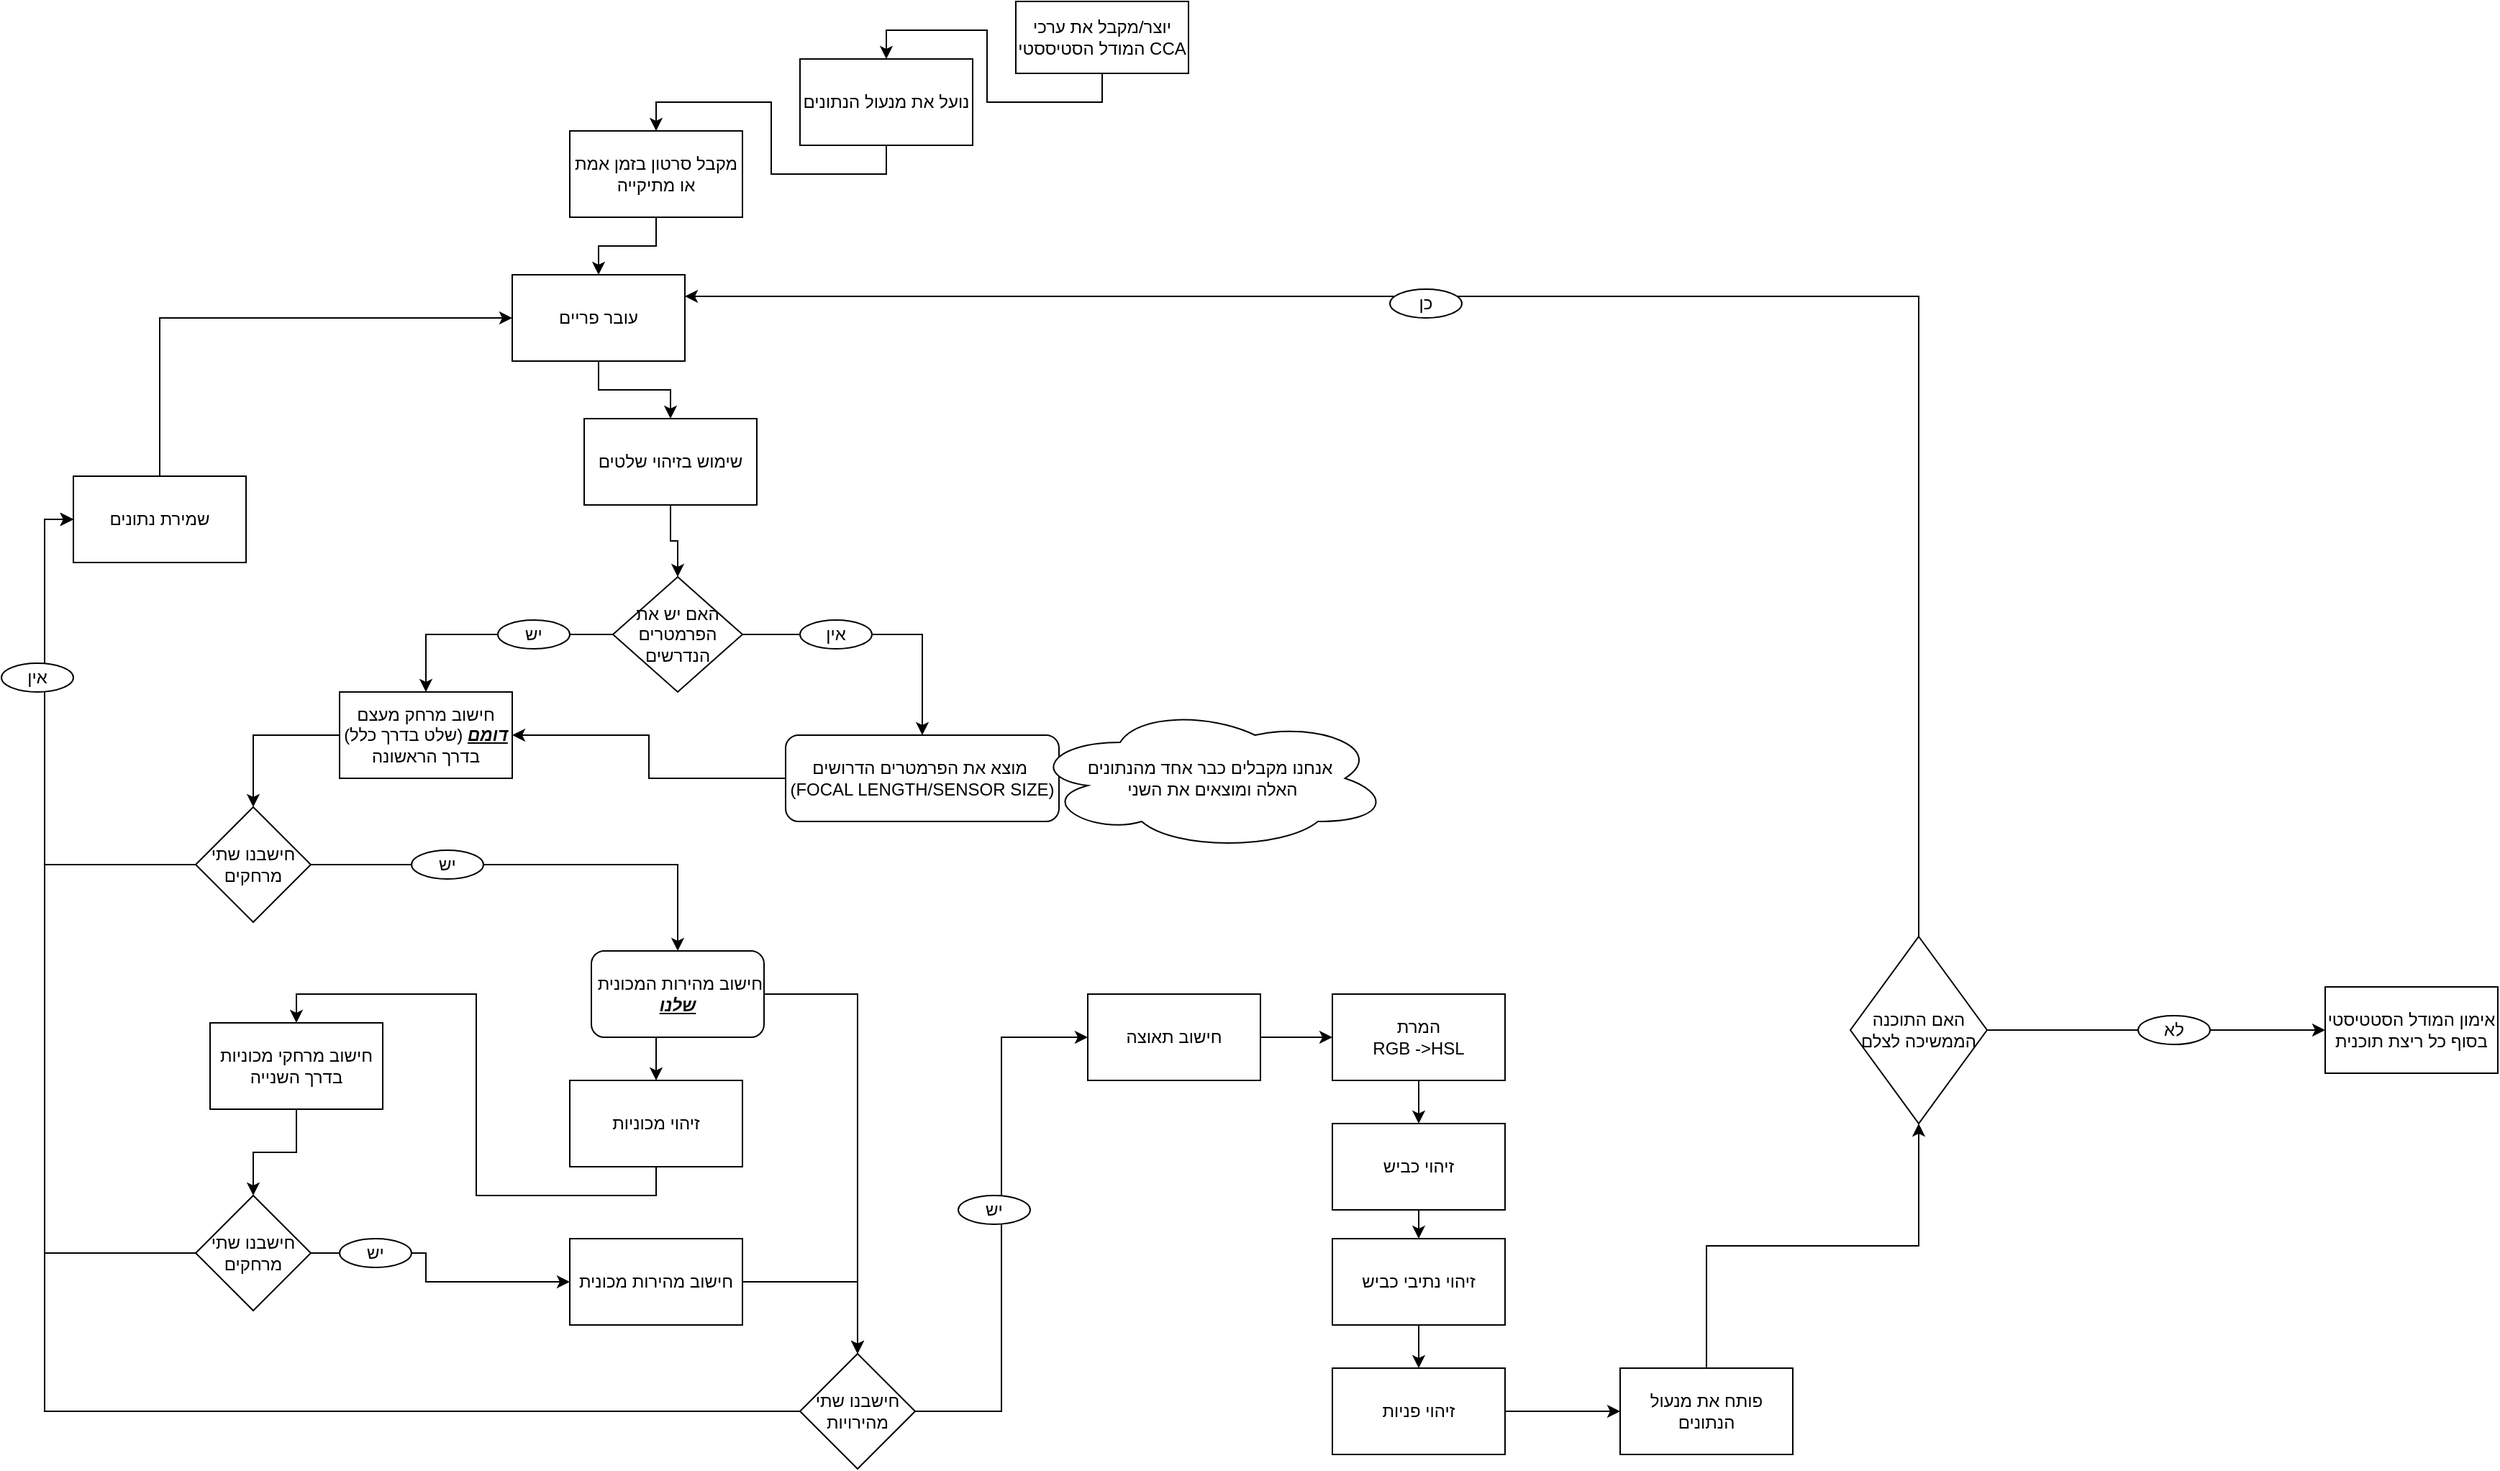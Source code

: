<mxfile version="22.0.4" type="gitlab">
  <diagram name="Page-1" id="QeGY7YJkOB6Gk27wGhlt">
    <mxGraphModel dx="2329" dy="2605" grid="1" gridSize="10" guides="1" tooltips="1" connect="1" arrows="1" fold="1" page="1" pageScale="1" pageWidth="850" pageHeight="1100" math="0" shadow="0">
      <root>
        <mxCell id="0" />
        <mxCell id="1" parent="0" />
        <mxCell id="LMJcDKzFn9YI1MvOlHuu-4" style="edgeStyle=orthogonalEdgeStyle;rounded=0;orthogonalLoop=1;jettySize=auto;html=1;exitX=0.5;exitY=1;exitDx=0;exitDy=0;entryX=0.5;entryY=0;entryDx=0;entryDy=0;" edge="1" parent="1" source="LMJcDKzFn9YI1MvOlHuu-96" target="LMJcDKzFn9YI1MvOlHuu-2">
          <mxGeometry relative="1" as="geometry" />
        </mxCell>
        <mxCell id="LMJcDKzFn9YI1MvOlHuu-1" value="יוצר/מקבל את ערכי המודל הסטיססטי CCA" style="rounded=0;whiteSpace=wrap;html=1;" vertex="1" parent="1">
          <mxGeometry x="710" y="-1090" width="120" height="50" as="geometry" />
        </mxCell>
        <mxCell id="LMJcDKzFn9YI1MvOlHuu-8" style="edgeStyle=orthogonalEdgeStyle;rounded=0;orthogonalLoop=1;jettySize=auto;html=1;exitX=0.5;exitY=1;exitDx=0;exitDy=0;entryX=0.5;entryY=0;entryDx=0;entryDy=0;" edge="1" parent="1" source="LMJcDKzFn9YI1MvOlHuu-29" target="LMJcDKzFn9YI1MvOlHuu-7">
          <mxGeometry relative="1" as="geometry" />
        </mxCell>
        <mxCell id="LMJcDKzFn9YI1MvOlHuu-2" value="מקבל סרטון בזמן אמת או מתיקייה" style="rounded=0;whiteSpace=wrap;html=1;" vertex="1" parent="1">
          <mxGeometry x="400" y="-1000" width="120" height="60" as="geometry" />
        </mxCell>
        <mxCell id="LMJcDKzFn9YI1MvOlHuu-12" style="edgeStyle=orthogonalEdgeStyle;rounded=0;orthogonalLoop=1;jettySize=auto;html=1;exitX=0;exitY=0.5;exitDx=0;exitDy=0;entryX=1;entryY=0.5;entryDx=0;entryDy=0;" edge="1" parent="1" source="LMJcDKzFn9YI1MvOlHuu-5" target="LMJcDKzFn9YI1MvOlHuu-10">
          <mxGeometry relative="1" as="geometry" />
        </mxCell>
        <mxCell id="LMJcDKzFn9YI1MvOlHuu-5" value="מוצא את הפרמטרים הדרושים&amp;nbsp;&lt;br&gt;(FOCAL LENGTH/SENSOR SIZE)" style="rounded=1;whiteSpace=wrap;html=1;" vertex="1" parent="1">
          <mxGeometry x="550" y="-580" width="190" height="60" as="geometry" />
        </mxCell>
        <mxCell id="LMJcDKzFn9YI1MvOlHuu-9" style="edgeStyle=orthogonalEdgeStyle;rounded=0;orthogonalLoop=1;jettySize=auto;html=1;exitX=1;exitY=0.5;exitDx=0;exitDy=0;entryX=0.5;entryY=0;entryDx=0;entryDy=0;" edge="1" parent="1" source="LMJcDKzFn9YI1MvOlHuu-7" target="LMJcDKzFn9YI1MvOlHuu-5">
          <mxGeometry relative="1" as="geometry" />
        </mxCell>
        <mxCell id="LMJcDKzFn9YI1MvOlHuu-11" style="edgeStyle=orthogonalEdgeStyle;rounded=0;orthogonalLoop=1;jettySize=auto;html=1;exitX=0;exitY=0.5;exitDx=0;exitDy=0;entryX=0.5;entryY=0;entryDx=0;entryDy=0;" edge="1" parent="1" source="LMJcDKzFn9YI1MvOlHuu-7" target="LMJcDKzFn9YI1MvOlHuu-10">
          <mxGeometry relative="1" as="geometry" />
        </mxCell>
        <mxCell id="LMJcDKzFn9YI1MvOlHuu-7" value="האם יש את הפרמטרים הנדרשים" style="rhombus;whiteSpace=wrap;html=1;" vertex="1" parent="1">
          <mxGeometry x="430" y="-690" width="90" height="80" as="geometry" />
        </mxCell>
        <mxCell id="LMJcDKzFn9YI1MvOlHuu-18" style="edgeStyle=orthogonalEdgeStyle;rounded=0;orthogonalLoop=1;jettySize=auto;html=1;exitX=0;exitY=0.5;exitDx=0;exitDy=0;" edge="1" parent="1" source="LMJcDKzFn9YI1MvOlHuu-10" target="LMJcDKzFn9YI1MvOlHuu-14">
          <mxGeometry relative="1" as="geometry" />
        </mxCell>
        <mxCell id="LMJcDKzFn9YI1MvOlHuu-10" value="חישוב מרחק מעצם &lt;u style=&quot;font-weight: bold; font-style: italic;&quot;&gt;דומם&lt;/u&gt;&amp;nbsp;(שלט בדרך כלל) בדרך הראשונה" style="rounded=0;whiteSpace=wrap;html=1;" vertex="1" parent="1">
          <mxGeometry x="240" y="-610" width="120" height="60" as="geometry" />
        </mxCell>
        <mxCell id="LMJcDKzFn9YI1MvOlHuu-35" style="edgeStyle=orthogonalEdgeStyle;rounded=0;orthogonalLoop=1;jettySize=auto;html=1;exitX=0.5;exitY=1;exitDx=0;exitDy=0;entryX=0.5;entryY=0;entryDx=0;entryDy=0;" edge="1" parent="1" source="LMJcDKzFn9YI1MvOlHuu-13" target="LMJcDKzFn9YI1MvOlHuu-34">
          <mxGeometry relative="1" as="geometry" />
        </mxCell>
        <mxCell id="LMJcDKzFn9YI1MvOlHuu-61" style="edgeStyle=orthogonalEdgeStyle;rounded=0;orthogonalLoop=1;jettySize=auto;html=1;exitX=1;exitY=0.5;exitDx=0;exitDy=0;entryX=0.5;entryY=0;entryDx=0;entryDy=0;" edge="1" parent="1" source="LMJcDKzFn9YI1MvOlHuu-13" target="LMJcDKzFn9YI1MvOlHuu-56">
          <mxGeometry relative="1" as="geometry">
            <Array as="points">
              <mxPoint x="600" y="-400" />
            </Array>
          </mxGeometry>
        </mxCell>
        <mxCell id="LMJcDKzFn9YI1MvOlHuu-13" value="&amp;nbsp;חישוב מהירות המכונית &lt;b&gt;&lt;i&gt;&lt;u&gt;שלנו&lt;/u&gt;&lt;/i&gt;&lt;/b&gt;" style="rounded=1;whiteSpace=wrap;html=1;" vertex="1" parent="1">
          <mxGeometry x="415" y="-430" width="120" height="60" as="geometry" />
        </mxCell>
        <mxCell id="LMJcDKzFn9YI1MvOlHuu-19" style="edgeStyle=orthogonalEdgeStyle;rounded=0;orthogonalLoop=1;jettySize=auto;html=1;exitX=1;exitY=0.5;exitDx=0;exitDy=0;entryX=0.5;entryY=0;entryDx=0;entryDy=0;" edge="1" parent="1" source="LMJcDKzFn9YI1MvOlHuu-14" target="LMJcDKzFn9YI1MvOlHuu-13">
          <mxGeometry relative="1" as="geometry" />
        </mxCell>
        <mxCell id="LMJcDKzFn9YI1MvOlHuu-45" style="edgeStyle=orthogonalEdgeStyle;rounded=0;orthogonalLoop=1;jettySize=auto;html=1;exitX=0;exitY=0.5;exitDx=0;exitDy=0;entryX=0;entryY=0.5;entryDx=0;entryDy=0;" edge="1" parent="1" source="LMJcDKzFn9YI1MvOlHuu-14" target="LMJcDKzFn9YI1MvOlHuu-43">
          <mxGeometry relative="1" as="geometry" />
        </mxCell>
        <mxCell id="LMJcDKzFn9YI1MvOlHuu-14" value="חישבנו שתי מרחקים" style="rhombus;whiteSpace=wrap;html=1;" vertex="1" parent="1">
          <mxGeometry x="140" y="-530" width="80" height="80" as="geometry" />
        </mxCell>
        <mxCell id="LMJcDKzFn9YI1MvOlHuu-15" value="אין" style="ellipse;whiteSpace=wrap;html=1;" vertex="1" parent="1">
          <mxGeometry x="560" y="-660" width="50" height="20" as="geometry" />
        </mxCell>
        <mxCell id="LMJcDKzFn9YI1MvOlHuu-16" value="יש" style="ellipse;whiteSpace=wrap;html=1;" vertex="1" parent="1">
          <mxGeometry x="350" y="-660" width="50" height="20" as="geometry" />
        </mxCell>
        <mxCell id="LMJcDKzFn9YI1MvOlHuu-22" value="" style="edgeStyle=orthogonalEdgeStyle;rounded=0;orthogonalLoop=1;jettySize=auto;html=1;exitX=0.5;exitY=1;exitDx=0;exitDy=0;entryX=0.5;entryY=0;entryDx=0;entryDy=0;" edge="1" parent="1" source="LMJcDKzFn9YI1MvOlHuu-2" target="LMJcDKzFn9YI1MvOlHuu-21">
          <mxGeometry relative="1" as="geometry">
            <mxPoint x="450" y="-920" as="sourcePoint" />
            <mxPoint x="475" y="-780" as="targetPoint" />
          </mxGeometry>
        </mxCell>
        <mxCell id="LMJcDKzFn9YI1MvOlHuu-21" value="עובר פריים" style="rounded=0;whiteSpace=wrap;html=1;" vertex="1" parent="1">
          <mxGeometry x="360" y="-900" width="120" height="60" as="geometry" />
        </mxCell>
        <mxCell id="LMJcDKzFn9YI1MvOlHuu-24" value="יש" style="ellipse;whiteSpace=wrap;html=1;" vertex="1" parent="1">
          <mxGeometry x="290" y="-500" width="50" height="20" as="geometry" />
        </mxCell>
        <mxCell id="LMJcDKzFn9YI1MvOlHuu-30" value="" style="edgeStyle=orthogonalEdgeStyle;rounded=0;orthogonalLoop=1;jettySize=auto;html=1;exitX=0.5;exitY=1;exitDx=0;exitDy=0;entryX=0.5;entryY=0;entryDx=0;entryDy=0;" edge="1" parent="1" source="LMJcDKzFn9YI1MvOlHuu-21" target="LMJcDKzFn9YI1MvOlHuu-29">
          <mxGeometry relative="1" as="geometry">
            <mxPoint x="420" y="-840" as="sourcePoint" />
            <mxPoint x="475" y="-690" as="targetPoint" />
          </mxGeometry>
        </mxCell>
        <mxCell id="LMJcDKzFn9YI1MvOlHuu-29" value="שימוש בזיהוי שלטים" style="rounded=0;whiteSpace=wrap;html=1;" vertex="1" parent="1">
          <mxGeometry x="410" y="-800" width="120" height="60" as="geometry" />
        </mxCell>
        <mxCell id="LMJcDKzFn9YI1MvOlHuu-32" value="אנחנו מקבלים כבר אחד מהנתונים&lt;br&gt;&amp;nbsp;האלה ומוצאים את השני" style="ellipse;shape=cloud;whiteSpace=wrap;html=1;" vertex="1" parent="1">
          <mxGeometry x="720" y="-600" width="250" height="100" as="geometry" />
        </mxCell>
        <mxCell id="LMJcDKzFn9YI1MvOlHuu-37" style="edgeStyle=orthogonalEdgeStyle;rounded=0;orthogonalLoop=1;jettySize=auto;html=1;exitX=0.5;exitY=1;exitDx=0;exitDy=0;entryX=0.5;entryY=0;entryDx=0;entryDy=0;" edge="1" parent="1" source="LMJcDKzFn9YI1MvOlHuu-34" target="LMJcDKzFn9YI1MvOlHuu-36">
          <mxGeometry relative="1" as="geometry" />
        </mxCell>
        <mxCell id="LMJcDKzFn9YI1MvOlHuu-34" value="זיהוי מכוניות" style="rounded=0;whiteSpace=wrap;html=1;" vertex="1" parent="1">
          <mxGeometry x="400" y="-340" width="120" height="60" as="geometry" />
        </mxCell>
        <mxCell id="LMJcDKzFn9YI1MvOlHuu-42" style="edgeStyle=orthogonalEdgeStyle;rounded=0;orthogonalLoop=1;jettySize=auto;html=1;exitX=0.5;exitY=1;exitDx=0;exitDy=0;entryX=0.5;entryY=0;entryDx=0;entryDy=0;" edge="1" parent="1" source="LMJcDKzFn9YI1MvOlHuu-36" target="LMJcDKzFn9YI1MvOlHuu-38">
          <mxGeometry relative="1" as="geometry" />
        </mxCell>
        <mxCell id="LMJcDKzFn9YI1MvOlHuu-36" value="חישוב מרחקי מכוניות בדרך השנייה" style="rounded=0;whiteSpace=wrap;html=1;" vertex="1" parent="1">
          <mxGeometry x="150" y="-380" width="120" height="60" as="geometry" />
        </mxCell>
        <mxCell id="LMJcDKzFn9YI1MvOlHuu-50" style="edgeStyle=orthogonalEdgeStyle;rounded=0;orthogonalLoop=1;jettySize=auto;html=1;exitX=1;exitY=0.5;exitDx=0;exitDy=0;entryX=0;entryY=0.5;entryDx=0;entryDy=0;" edge="1" parent="1" source="LMJcDKzFn9YI1MvOlHuu-38" target="LMJcDKzFn9YI1MvOlHuu-49">
          <mxGeometry relative="1" as="geometry">
            <Array as="points">
              <mxPoint x="300" y="-220" />
              <mxPoint x="300" y="-200" />
            </Array>
          </mxGeometry>
        </mxCell>
        <mxCell id="LMJcDKzFn9YI1MvOlHuu-38" value="חישבנו שתי מרחקים" style="rhombus;whiteSpace=wrap;html=1;" vertex="1" parent="1">
          <mxGeometry x="140" y="-260" width="80" height="80" as="geometry" />
        </mxCell>
        <mxCell id="LMJcDKzFn9YI1MvOlHuu-40" style="edgeStyle=orthogonalEdgeStyle;rounded=0;orthogonalLoop=1;jettySize=auto;html=1;exitX=0.5;exitY=1;exitDx=0;exitDy=0;" edge="1" parent="1">
          <mxGeometry relative="1" as="geometry">
            <mxPoint x="115" y="-780" as="sourcePoint" />
            <mxPoint x="115" y="-780" as="targetPoint" />
          </mxGeometry>
        </mxCell>
        <mxCell id="LMJcDKzFn9YI1MvOlHuu-44" value="" style="edgeStyle=orthogonalEdgeStyle;rounded=0;orthogonalLoop=1;jettySize=auto;html=1;exitX=0;exitY=0.5;exitDx=0;exitDy=0;entryX=0;entryY=0.5;entryDx=0;entryDy=0;" edge="1" parent="1" source="LMJcDKzFn9YI1MvOlHuu-38" target="LMJcDKzFn9YI1MvOlHuu-43">
          <mxGeometry relative="1" as="geometry">
            <mxPoint x="140" y="-220" as="sourcePoint" />
            <mxPoint x="360" y="-870" as="targetPoint" />
          </mxGeometry>
        </mxCell>
        <mxCell id="LMJcDKzFn9YI1MvOlHuu-46" style="edgeStyle=orthogonalEdgeStyle;rounded=0;orthogonalLoop=1;jettySize=auto;html=1;exitX=0.5;exitY=0;exitDx=0;exitDy=0;entryX=0;entryY=0.5;entryDx=0;entryDy=0;" edge="1" parent="1" source="LMJcDKzFn9YI1MvOlHuu-43" target="LMJcDKzFn9YI1MvOlHuu-21">
          <mxGeometry relative="1" as="geometry" />
        </mxCell>
        <mxCell id="LMJcDKzFn9YI1MvOlHuu-43" value="שמירת נתונים" style="rounded=0;whiteSpace=wrap;html=1;" vertex="1" parent="1">
          <mxGeometry x="55" y="-760" width="120" height="60" as="geometry" />
        </mxCell>
        <mxCell id="LMJcDKzFn9YI1MvOlHuu-58" style="edgeStyle=orthogonalEdgeStyle;rounded=0;orthogonalLoop=1;jettySize=auto;html=1;exitX=1;exitY=0.5;exitDx=0;exitDy=0;" edge="1" parent="1" source="LMJcDKzFn9YI1MvOlHuu-49" target="LMJcDKzFn9YI1MvOlHuu-56">
          <mxGeometry relative="1" as="geometry" />
        </mxCell>
        <mxCell id="LMJcDKzFn9YI1MvOlHuu-49" value="חישוב מהירות מכונית" style="rounded=0;whiteSpace=wrap;html=1;" vertex="1" parent="1">
          <mxGeometry x="400" y="-230" width="120" height="60" as="geometry" />
        </mxCell>
        <mxCell id="LMJcDKzFn9YI1MvOlHuu-52" value="יש" style="ellipse;whiteSpace=wrap;html=1;" vertex="1" parent="1">
          <mxGeometry x="240" y="-230" width="50" height="20" as="geometry" />
        </mxCell>
        <mxCell id="LMJcDKzFn9YI1MvOlHuu-57" style="edgeStyle=orthogonalEdgeStyle;rounded=0;orthogonalLoop=1;jettySize=auto;html=1;exitX=0;exitY=0.5;exitDx=0;exitDy=0;entryX=0;entryY=0.5;entryDx=0;entryDy=0;" edge="1" parent="1" source="LMJcDKzFn9YI1MvOlHuu-56" target="LMJcDKzFn9YI1MvOlHuu-43">
          <mxGeometry relative="1" as="geometry" />
        </mxCell>
        <mxCell id="LMJcDKzFn9YI1MvOlHuu-63" style="edgeStyle=orthogonalEdgeStyle;rounded=0;orthogonalLoop=1;jettySize=auto;html=1;exitX=1;exitY=0.5;exitDx=0;exitDy=0;entryX=0;entryY=0.5;entryDx=0;entryDy=0;" edge="1" parent="1" source="LMJcDKzFn9YI1MvOlHuu-56" target="LMJcDKzFn9YI1MvOlHuu-62">
          <mxGeometry relative="1" as="geometry" />
        </mxCell>
        <mxCell id="LMJcDKzFn9YI1MvOlHuu-56" value="חישבנו שתי מהירויות" style="rhombus;whiteSpace=wrap;html=1;" vertex="1" parent="1">
          <mxGeometry x="560" y="-150" width="80" height="80" as="geometry" />
        </mxCell>
        <mxCell id="LMJcDKzFn9YI1MvOlHuu-59" value="יש" style="ellipse;whiteSpace=wrap;html=1;" vertex="1" parent="1">
          <mxGeometry x="670" y="-260" width="50" height="20" as="geometry" />
        </mxCell>
        <mxCell id="LMJcDKzFn9YI1MvOlHuu-60" value="אין" style="ellipse;whiteSpace=wrap;html=1;" vertex="1" parent="1">
          <mxGeometry x="5" y="-630" width="50" height="20" as="geometry" />
        </mxCell>
        <mxCell id="LMJcDKzFn9YI1MvOlHuu-66" style="edgeStyle=orthogonalEdgeStyle;rounded=0;orthogonalLoop=1;jettySize=auto;html=1;exitX=1;exitY=0.5;exitDx=0;exitDy=0;entryX=0;entryY=0.5;entryDx=0;entryDy=0;" edge="1" parent="1" source="LMJcDKzFn9YI1MvOlHuu-62" target="LMJcDKzFn9YI1MvOlHuu-65">
          <mxGeometry relative="1" as="geometry" />
        </mxCell>
        <mxCell id="LMJcDKzFn9YI1MvOlHuu-62" value="חישוב תאוצה" style="rounded=0;whiteSpace=wrap;html=1;" vertex="1" parent="1">
          <mxGeometry x="760" y="-400" width="120" height="60" as="geometry" />
        </mxCell>
        <mxCell id="LMJcDKzFn9YI1MvOlHuu-68" style="edgeStyle=orthogonalEdgeStyle;rounded=0;orthogonalLoop=1;jettySize=auto;html=1;exitX=0.5;exitY=1;exitDx=0;exitDy=0;entryX=0.5;entryY=0;entryDx=0;entryDy=0;" edge="1" parent="1" source="LMJcDKzFn9YI1MvOlHuu-65" target="LMJcDKzFn9YI1MvOlHuu-67">
          <mxGeometry relative="1" as="geometry" />
        </mxCell>
        <mxCell id="LMJcDKzFn9YI1MvOlHuu-65" value="המרת&lt;br&gt;RGB -&amp;gt;HSL" style="rounded=0;whiteSpace=wrap;html=1;align=center;" vertex="1" parent="1">
          <mxGeometry x="930" y="-400" width="120" height="60" as="geometry" />
        </mxCell>
        <mxCell id="LMJcDKzFn9YI1MvOlHuu-70" style="edgeStyle=orthogonalEdgeStyle;rounded=0;orthogonalLoop=1;jettySize=auto;html=1;exitX=0.5;exitY=1;exitDx=0;exitDy=0;entryX=0.5;entryY=0;entryDx=0;entryDy=0;" edge="1" parent="1" source="LMJcDKzFn9YI1MvOlHuu-67" target="LMJcDKzFn9YI1MvOlHuu-69">
          <mxGeometry relative="1" as="geometry" />
        </mxCell>
        <mxCell id="LMJcDKzFn9YI1MvOlHuu-67" value="זיהוי כביש" style="rounded=0;whiteSpace=wrap;html=1;" vertex="1" parent="1">
          <mxGeometry x="930" y="-310" width="120" height="60" as="geometry" />
        </mxCell>
        <mxCell id="LMJcDKzFn9YI1MvOlHuu-72" style="edgeStyle=orthogonalEdgeStyle;rounded=0;orthogonalLoop=1;jettySize=auto;html=1;exitX=0.5;exitY=1;exitDx=0;exitDy=0;entryX=0.5;entryY=0;entryDx=0;entryDy=0;" edge="1" parent="1" source="LMJcDKzFn9YI1MvOlHuu-69" target="LMJcDKzFn9YI1MvOlHuu-71">
          <mxGeometry relative="1" as="geometry" />
        </mxCell>
        <mxCell id="LMJcDKzFn9YI1MvOlHuu-69" value="זיהוי נתיבי כביש" style="rounded=0;whiteSpace=wrap;html=1;" vertex="1" parent="1">
          <mxGeometry x="930" y="-230" width="120" height="60" as="geometry" />
        </mxCell>
        <mxCell id="LMJcDKzFn9YI1MvOlHuu-99" style="edgeStyle=orthogonalEdgeStyle;rounded=0;orthogonalLoop=1;jettySize=auto;html=1;exitX=1;exitY=0.5;exitDx=0;exitDy=0;entryX=0;entryY=0.5;entryDx=0;entryDy=0;" edge="1" parent="1" source="LMJcDKzFn9YI1MvOlHuu-71" target="LMJcDKzFn9YI1MvOlHuu-98">
          <mxGeometry relative="1" as="geometry" />
        </mxCell>
        <mxCell id="LMJcDKzFn9YI1MvOlHuu-71" value="זיהוי פניות" style="rounded=0;whiteSpace=wrap;html=1;" vertex="1" parent="1">
          <mxGeometry x="930" y="-140" width="120" height="60" as="geometry" />
        </mxCell>
        <mxCell id="LMJcDKzFn9YI1MvOlHuu-97" value="" style="edgeStyle=orthogonalEdgeStyle;rounded=0;orthogonalLoop=1;jettySize=auto;html=1;exitX=0.5;exitY=1;exitDx=0;exitDy=0;entryX=0.5;entryY=0;entryDx=0;entryDy=0;" edge="1" parent="1" source="LMJcDKzFn9YI1MvOlHuu-1" target="LMJcDKzFn9YI1MvOlHuu-96">
          <mxGeometry relative="1" as="geometry">
            <mxPoint x="770" y="-1040" as="sourcePoint" />
            <mxPoint x="460" y="-1000" as="targetPoint" />
          </mxGeometry>
        </mxCell>
        <mxCell id="LMJcDKzFn9YI1MvOlHuu-96" value="נועל את מנעול הנתונים" style="rounded=0;whiteSpace=wrap;html=1;" vertex="1" parent="1">
          <mxGeometry x="560" y="-1050" width="120" height="60" as="geometry" />
        </mxCell>
        <mxCell id="LMJcDKzFn9YI1MvOlHuu-101" style="edgeStyle=orthogonalEdgeStyle;rounded=0;orthogonalLoop=1;jettySize=auto;html=1;exitX=0.5;exitY=0;exitDx=0;exitDy=0;entryX=0.5;entryY=1;entryDx=0;entryDy=0;" edge="1" parent="1" source="LMJcDKzFn9YI1MvOlHuu-98" target="LMJcDKzFn9YI1MvOlHuu-100">
          <mxGeometry relative="1" as="geometry" />
        </mxCell>
        <mxCell id="LMJcDKzFn9YI1MvOlHuu-98" value="פותח את מנעול הנתונים" style="rounded=0;whiteSpace=wrap;html=1;" vertex="1" parent="1">
          <mxGeometry x="1130" y="-140" width="120" height="60" as="geometry" />
        </mxCell>
        <mxCell id="LMJcDKzFn9YI1MvOlHuu-124" style="edgeStyle=orthogonalEdgeStyle;rounded=0;orthogonalLoop=1;jettySize=auto;html=1;exitX=0.5;exitY=0;exitDx=0;exitDy=0;entryX=1;entryY=0.25;entryDx=0;entryDy=0;" edge="1" parent="1" source="LMJcDKzFn9YI1MvOlHuu-100" target="LMJcDKzFn9YI1MvOlHuu-21">
          <mxGeometry relative="1" as="geometry" />
        </mxCell>
        <mxCell id="LMJcDKzFn9YI1MvOlHuu-133" style="edgeStyle=orthogonalEdgeStyle;rounded=0;orthogonalLoop=1;jettySize=auto;html=1;exitX=1;exitY=0.5;exitDx=0;exitDy=0;entryX=0;entryY=0.5;entryDx=0;entryDy=0;" edge="1" parent="1" source="LMJcDKzFn9YI1MvOlHuu-100" target="LMJcDKzFn9YI1MvOlHuu-128">
          <mxGeometry relative="1" as="geometry" />
        </mxCell>
        <mxCell id="LMJcDKzFn9YI1MvOlHuu-100" value="האם התוכנה הממשיכה לצלם" style="rhombus;whiteSpace=wrap;html=1;" vertex="1" parent="1">
          <mxGeometry x="1290" y="-440" width="95" height="130" as="geometry" />
        </mxCell>
        <mxCell id="LMJcDKzFn9YI1MvOlHuu-120" value="כן" style="ellipse;whiteSpace=wrap;html=1;" vertex="1" parent="1">
          <mxGeometry x="970" y="-890" width="50" height="20" as="geometry" />
        </mxCell>
        <mxCell id="LMJcDKzFn9YI1MvOlHuu-128" value="אימון המודל הסטטיסטי בסוף כל ריצת תוכנית&lt;span id=&quot;docs-internal-guid-aba16c06-7fff-29e9-74bd-bfd41f4ed161&quot;&gt;&lt;/span&gt;" style="rounded=0;whiteSpace=wrap;html=1;" vertex="1" parent="1">
          <mxGeometry x="1620" y="-405" width="120" height="60" as="geometry" />
        </mxCell>
        <mxCell id="LMJcDKzFn9YI1MvOlHuu-131" value="לא" style="ellipse;whiteSpace=wrap;html=1;" vertex="1" parent="1">
          <mxGeometry x="1490" y="-385" width="50" height="20" as="geometry" />
        </mxCell>
      </root>
    </mxGraphModel>
  </diagram>
</mxfile>
